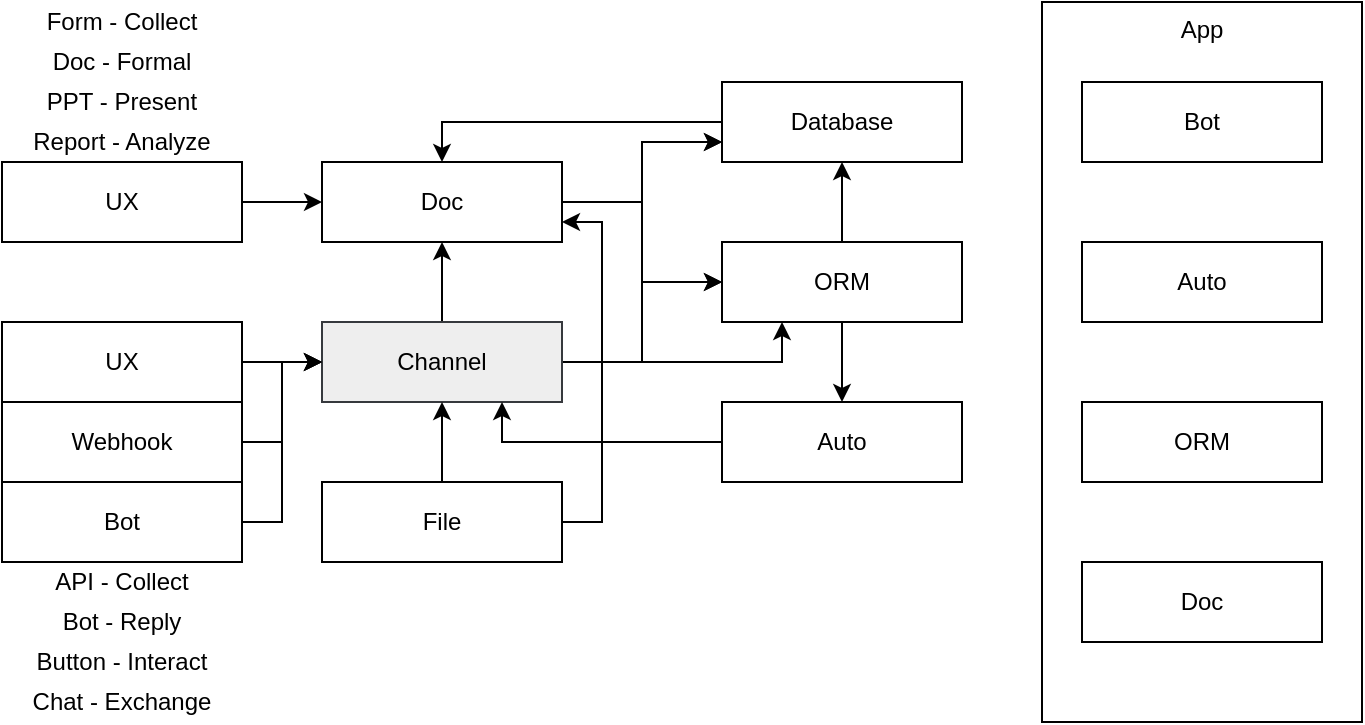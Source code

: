 <mxfile version="14.8.0" type="github">
  <diagram id="99QFXmt0-bC7IZZeInWv" name="Page-1">
    <mxGraphModel dx="777" dy="555" grid="1" gridSize="10" guides="1" tooltips="1" connect="1" arrows="1" fold="1" page="1" pageScale="1" pageWidth="850" pageHeight="1100" math="0" shadow="0">
      <root>
        <mxCell id="0" />
        <mxCell id="1" parent="0" />
        <mxCell id="qYqVfo9mMbGw65mWLVHO-10" style="edgeStyle=orthogonalEdgeStyle;rounded=0;orthogonalLoop=1;jettySize=auto;html=1;exitX=1;exitY=0.5;exitDx=0;exitDy=0;entryX=0;entryY=0.5;entryDx=0;entryDy=0;" edge="1" parent="1" source="qYqVfo9mMbGw65mWLVHO-3" target="qYqVfo9mMbGw65mWLVHO-4">
          <mxGeometry relative="1" as="geometry" />
        </mxCell>
        <mxCell id="qYqVfo9mMbGw65mWLVHO-34" style="edgeStyle=orthogonalEdgeStyle;rounded=0;orthogonalLoop=1;jettySize=auto;html=1;exitX=1;exitY=0.5;exitDx=0;exitDy=0;entryX=0;entryY=0.75;entryDx=0;entryDy=0;" edge="1" parent="1" source="qYqVfo9mMbGw65mWLVHO-3" target="qYqVfo9mMbGw65mWLVHO-18">
          <mxGeometry relative="1" as="geometry" />
        </mxCell>
        <mxCell id="qYqVfo9mMbGw65mWLVHO-3" value="Doc" style="rounded=0;whiteSpace=wrap;html=1;" vertex="1" parent="1">
          <mxGeometry x="200" y="200" width="120" height="40" as="geometry" />
        </mxCell>
        <mxCell id="qYqVfo9mMbGw65mWLVHO-19" value="" style="edgeStyle=orthogonalEdgeStyle;rounded=0;orthogonalLoop=1;jettySize=auto;html=1;" edge="1" parent="1" source="qYqVfo9mMbGw65mWLVHO-4" target="qYqVfo9mMbGw65mWLVHO-18">
          <mxGeometry relative="1" as="geometry" />
        </mxCell>
        <mxCell id="qYqVfo9mMbGw65mWLVHO-40" style="edgeStyle=orthogonalEdgeStyle;rounded=0;orthogonalLoop=1;jettySize=auto;html=1;exitX=0.5;exitY=1;exitDx=0;exitDy=0;" edge="1" parent="1" source="qYqVfo9mMbGw65mWLVHO-4" target="qYqVfo9mMbGw65mWLVHO-37">
          <mxGeometry relative="1" as="geometry" />
        </mxCell>
        <mxCell id="qYqVfo9mMbGw65mWLVHO-4" value="ORM" style="rounded=0;whiteSpace=wrap;html=1;" vertex="1" parent="1">
          <mxGeometry x="400" y="240" width="120" height="40" as="geometry" />
        </mxCell>
        <mxCell id="qYqVfo9mMbGw65mWLVHO-6" style="edgeStyle=orthogonalEdgeStyle;rounded=0;orthogonalLoop=1;jettySize=auto;html=1;exitX=1;exitY=0.5;exitDx=0;exitDy=0;" edge="1" parent="1" source="qYqVfo9mMbGw65mWLVHO-5" target="qYqVfo9mMbGw65mWLVHO-4">
          <mxGeometry relative="1" as="geometry" />
        </mxCell>
        <mxCell id="qYqVfo9mMbGw65mWLVHO-33" style="edgeStyle=orthogonalEdgeStyle;rounded=0;orthogonalLoop=1;jettySize=auto;html=1;exitX=1;exitY=0.5;exitDx=0;exitDy=0;entryX=0;entryY=0.75;entryDx=0;entryDy=0;" edge="1" parent="1" source="qYqVfo9mMbGw65mWLVHO-5" target="qYqVfo9mMbGw65mWLVHO-18">
          <mxGeometry relative="1" as="geometry" />
        </mxCell>
        <mxCell id="qYqVfo9mMbGw65mWLVHO-46" style="edgeStyle=orthogonalEdgeStyle;rounded=0;orthogonalLoop=1;jettySize=auto;html=1;exitX=0.5;exitY=0;exitDx=0;exitDy=0;entryX=0.5;entryY=1;entryDx=0;entryDy=0;" edge="1" parent="1" source="qYqVfo9mMbGw65mWLVHO-5" target="qYqVfo9mMbGw65mWLVHO-3">
          <mxGeometry relative="1" as="geometry" />
        </mxCell>
        <mxCell id="qYqVfo9mMbGw65mWLVHO-47" style="edgeStyle=orthogonalEdgeStyle;rounded=0;orthogonalLoop=1;jettySize=auto;html=1;exitX=1;exitY=0.5;exitDx=0;exitDy=0;entryX=0.25;entryY=1;entryDx=0;entryDy=0;" edge="1" parent="1" source="qYqVfo9mMbGw65mWLVHO-5" target="qYqVfo9mMbGw65mWLVHO-4">
          <mxGeometry relative="1" as="geometry" />
        </mxCell>
        <mxCell id="qYqVfo9mMbGw65mWLVHO-5" value="Channel" style="rounded=0;whiteSpace=wrap;html=1;fillColor=#eeeeee;strokeColor=#36393d;" vertex="1" parent="1">
          <mxGeometry x="200" y="280" width="120" height="40" as="geometry" />
        </mxCell>
        <mxCell id="qYqVfo9mMbGw65mWLVHO-13" style="edgeStyle=orthogonalEdgeStyle;rounded=0;orthogonalLoop=1;jettySize=auto;html=1;exitX=1;exitY=0.5;exitDx=0;exitDy=0;entryX=0;entryY=0.5;entryDx=0;entryDy=0;" edge="1" parent="1" source="qYqVfo9mMbGw65mWLVHO-11" target="qYqVfo9mMbGw65mWLVHO-3">
          <mxGeometry relative="1" as="geometry" />
        </mxCell>
        <mxCell id="qYqVfo9mMbGw65mWLVHO-11" value="UX" style="rounded=0;whiteSpace=wrap;html=1;" vertex="1" parent="1">
          <mxGeometry x="40" y="200" width="120" height="40" as="geometry" />
        </mxCell>
        <mxCell id="qYqVfo9mMbGw65mWLVHO-15" style="edgeStyle=orthogonalEdgeStyle;rounded=0;orthogonalLoop=1;jettySize=auto;html=1;exitX=1;exitY=0.5;exitDx=0;exitDy=0;" edge="1" parent="1" source="qYqVfo9mMbGw65mWLVHO-14" target="qYqVfo9mMbGw65mWLVHO-5">
          <mxGeometry relative="1" as="geometry" />
        </mxCell>
        <mxCell id="qYqVfo9mMbGw65mWLVHO-14" value="UX" style="rounded=0;whiteSpace=wrap;html=1;" vertex="1" parent="1">
          <mxGeometry x="40" y="280" width="120" height="40" as="geometry" />
        </mxCell>
        <mxCell id="qYqVfo9mMbGw65mWLVHO-17" style="edgeStyle=orthogonalEdgeStyle;rounded=0;orthogonalLoop=1;jettySize=auto;html=1;exitX=1;exitY=0.5;exitDx=0;exitDy=0;entryX=0;entryY=0.5;entryDx=0;entryDy=0;" edge="1" parent="1" source="qYqVfo9mMbGw65mWLVHO-16" target="qYqVfo9mMbGw65mWLVHO-5">
          <mxGeometry relative="1" as="geometry" />
        </mxCell>
        <mxCell id="qYqVfo9mMbGw65mWLVHO-16" value="Webhook" style="rounded=0;whiteSpace=wrap;html=1;" vertex="1" parent="1">
          <mxGeometry x="40" y="320" width="120" height="40" as="geometry" />
        </mxCell>
        <mxCell id="qYqVfo9mMbGw65mWLVHO-49" style="edgeStyle=orthogonalEdgeStyle;rounded=0;orthogonalLoop=1;jettySize=auto;html=1;exitX=0;exitY=0.5;exitDx=0;exitDy=0;entryX=0.5;entryY=0;entryDx=0;entryDy=0;" edge="1" parent="1" source="qYqVfo9mMbGw65mWLVHO-18" target="qYqVfo9mMbGw65mWLVHO-3">
          <mxGeometry relative="1" as="geometry" />
        </mxCell>
        <mxCell id="qYqVfo9mMbGw65mWLVHO-18" value="Database" style="rounded=0;whiteSpace=wrap;html=1;" vertex="1" parent="1">
          <mxGeometry x="400" y="160" width="120" height="40" as="geometry" />
        </mxCell>
        <mxCell id="qYqVfo9mMbGw65mWLVHO-22" style="edgeStyle=orthogonalEdgeStyle;rounded=0;orthogonalLoop=1;jettySize=auto;html=1;exitX=1;exitY=0.5;exitDx=0;exitDy=0;entryX=1;entryY=0.75;entryDx=0;entryDy=0;" edge="1" parent="1" source="qYqVfo9mMbGw65mWLVHO-20" target="qYqVfo9mMbGw65mWLVHO-3">
          <mxGeometry relative="1" as="geometry" />
        </mxCell>
        <mxCell id="qYqVfo9mMbGw65mWLVHO-25" style="edgeStyle=orthogonalEdgeStyle;rounded=0;orthogonalLoop=1;jettySize=auto;html=1;exitX=0.5;exitY=0;exitDx=0;exitDy=0;" edge="1" parent="1" source="qYqVfo9mMbGw65mWLVHO-20" target="qYqVfo9mMbGw65mWLVHO-5">
          <mxGeometry relative="1" as="geometry" />
        </mxCell>
        <mxCell id="qYqVfo9mMbGw65mWLVHO-20" value="File" style="rounded=0;whiteSpace=wrap;html=1;" vertex="1" parent="1">
          <mxGeometry x="200" y="360" width="120" height="40" as="geometry" />
        </mxCell>
        <mxCell id="qYqVfo9mMbGw65mWLVHO-26" value="Form - Collect" style="text;html=1;strokeColor=none;fillColor=none;align=center;verticalAlign=middle;whiteSpace=wrap;rounded=0;" vertex="1" parent="1">
          <mxGeometry x="40" y="120" width="120" height="20" as="geometry" />
        </mxCell>
        <mxCell id="qYqVfo9mMbGw65mWLVHO-28" value="Doc - Formal" style="text;html=1;strokeColor=none;fillColor=none;align=center;verticalAlign=middle;whiteSpace=wrap;rounded=0;" vertex="1" parent="1">
          <mxGeometry x="40" y="140" width="120" height="20" as="geometry" />
        </mxCell>
        <mxCell id="qYqVfo9mMbGw65mWLVHO-29" value="PPT - Present" style="text;html=1;strokeColor=none;fillColor=none;align=center;verticalAlign=middle;whiteSpace=wrap;rounded=0;" vertex="1" parent="1">
          <mxGeometry x="40" y="160" width="120" height="20" as="geometry" />
        </mxCell>
        <mxCell id="qYqVfo9mMbGw65mWLVHO-32" style="edgeStyle=orthogonalEdgeStyle;rounded=0;orthogonalLoop=1;jettySize=auto;html=1;exitX=1;exitY=0.5;exitDx=0;exitDy=0;entryX=0;entryY=0.5;entryDx=0;entryDy=0;" edge="1" parent="1" source="qYqVfo9mMbGw65mWLVHO-31" target="qYqVfo9mMbGw65mWLVHO-5">
          <mxGeometry relative="1" as="geometry" />
        </mxCell>
        <mxCell id="qYqVfo9mMbGw65mWLVHO-31" value="Bot" style="rounded=0;whiteSpace=wrap;html=1;" vertex="1" parent="1">
          <mxGeometry x="40" y="360" width="120" height="40" as="geometry" />
        </mxCell>
        <mxCell id="qYqVfo9mMbGw65mWLVHO-36" value="Report - Analyze" style="text;html=1;strokeColor=none;fillColor=none;align=center;verticalAlign=middle;whiteSpace=wrap;rounded=0;" vertex="1" parent="1">
          <mxGeometry x="40" y="180" width="120" height="20" as="geometry" />
        </mxCell>
        <mxCell id="qYqVfo9mMbGw65mWLVHO-41" style="edgeStyle=orthogonalEdgeStyle;rounded=0;orthogonalLoop=1;jettySize=auto;html=1;exitX=0;exitY=0.5;exitDx=0;exitDy=0;entryX=0.75;entryY=1;entryDx=0;entryDy=0;" edge="1" parent="1" source="qYqVfo9mMbGw65mWLVHO-37" target="qYqVfo9mMbGw65mWLVHO-5">
          <mxGeometry relative="1" as="geometry" />
        </mxCell>
        <mxCell id="qYqVfo9mMbGw65mWLVHO-37" value="Auto" style="rounded=0;whiteSpace=wrap;html=1;" vertex="1" parent="1">
          <mxGeometry x="400" y="320" width="120" height="40" as="geometry" />
        </mxCell>
        <mxCell id="qYqVfo9mMbGw65mWLVHO-42" value="API - Collect" style="text;html=1;strokeColor=none;fillColor=none;align=center;verticalAlign=middle;whiteSpace=wrap;rounded=0;" vertex="1" parent="1">
          <mxGeometry x="40" y="400" width="120" height="20" as="geometry" />
        </mxCell>
        <mxCell id="qYqVfo9mMbGw65mWLVHO-43" value="Bot - Reply" style="text;html=1;strokeColor=none;fillColor=none;align=center;verticalAlign=middle;whiteSpace=wrap;rounded=0;" vertex="1" parent="1">
          <mxGeometry x="40" y="420" width="120" height="20" as="geometry" />
        </mxCell>
        <mxCell id="qYqVfo9mMbGw65mWLVHO-44" value="Button - Interact" style="text;html=1;strokeColor=none;fillColor=none;align=center;verticalAlign=middle;whiteSpace=wrap;rounded=0;" vertex="1" parent="1">
          <mxGeometry x="40" y="440" width="120" height="20" as="geometry" />
        </mxCell>
        <mxCell id="qYqVfo9mMbGw65mWLVHO-45" value="Chat - Exchange" style="text;html=1;strokeColor=none;fillColor=none;align=center;verticalAlign=middle;whiteSpace=wrap;rounded=0;" vertex="1" parent="1">
          <mxGeometry x="40" y="460" width="120" height="20" as="geometry" />
        </mxCell>
        <mxCell id="qYqVfo9mMbGw65mWLVHO-50" value="App" style="rounded=0;whiteSpace=wrap;html=1;verticalAlign=top;" vertex="1" parent="1">
          <mxGeometry x="560" y="120" width="160" height="360" as="geometry" />
        </mxCell>
        <mxCell id="qYqVfo9mMbGw65mWLVHO-51" value="Bot" style="rounded=0;whiteSpace=wrap;html=1;" vertex="1" parent="1">
          <mxGeometry x="580" y="160" width="120" height="40" as="geometry" />
        </mxCell>
        <mxCell id="qYqVfo9mMbGw65mWLVHO-53" value="Auto" style="rounded=0;whiteSpace=wrap;html=1;" vertex="1" parent="1">
          <mxGeometry x="580" y="240" width="120" height="40" as="geometry" />
        </mxCell>
        <mxCell id="qYqVfo9mMbGw65mWLVHO-54" value="ORM" style="rounded=0;whiteSpace=wrap;html=1;" vertex="1" parent="1">
          <mxGeometry x="580" y="320" width="120" height="40" as="geometry" />
        </mxCell>
        <mxCell id="qYqVfo9mMbGw65mWLVHO-55" value="Doc" style="rounded=0;whiteSpace=wrap;html=1;" vertex="1" parent="1">
          <mxGeometry x="580" y="400" width="120" height="40" as="geometry" />
        </mxCell>
      </root>
    </mxGraphModel>
  </diagram>
</mxfile>
